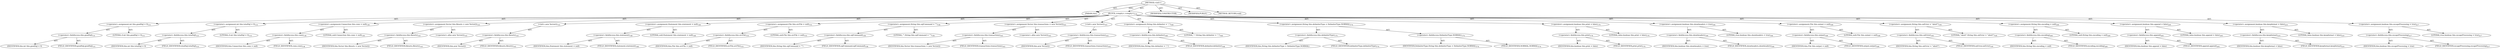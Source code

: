 digraph "&lt;init&gt;" {  
"111669149723" [label = <(METHOD,&lt;init&gt;)> ]
"115964117040" [label = <(PARAM,this)> ]
"25769803878" [label = <(BLOCK,&lt;empty&gt;,&lt;empty&gt;)<SUB>116</SUB>> ]
"30064771512" [label = <(&lt;operator&gt;.assignment,int this.goodSql = 0)<SUB>131</SUB>> ]
"30064771513" [label = <(&lt;operator&gt;.fieldAccess,this.goodSql)<SUB>131</SUB>> ]
"68719477084" [label = <(IDENTIFIER,this,int this.goodSql = 0)> ]
"55834574962" [label = <(FIELD_IDENTIFIER,goodSql,goodSql)<SUB>131</SUB>> ]
"90194313286" [label = <(LITERAL,0,int this.goodSql = 0)<SUB>131</SUB>> ]
"30064771514" [label = <(&lt;operator&gt;.assignment,int this.totalSql = 0)<SUB>133</SUB>> ]
"30064771515" [label = <(&lt;operator&gt;.fieldAccess,this.totalSql)<SUB>133</SUB>> ]
"68719477085" [label = <(IDENTIFIER,this,int this.totalSql = 0)> ]
"55834574963" [label = <(FIELD_IDENTIFIER,totalSql,totalSql)<SUB>133</SUB>> ]
"90194313287" [label = <(LITERAL,0,int this.totalSql = 0)<SUB>133</SUB>> ]
"30064771516" [label = <(&lt;operator&gt;.assignment,Connection this.conn = null)<SUB>138</SUB>> ]
"30064771517" [label = <(&lt;operator&gt;.fieldAccess,this.conn)<SUB>138</SUB>> ]
"68719477086" [label = <(IDENTIFIER,this,Connection this.conn = null)> ]
"55834574964" [label = <(FIELD_IDENTIFIER,conn,conn)<SUB>138</SUB>> ]
"90194313288" [label = <(LITERAL,null,Connection this.conn = null)<SUB>138</SUB>> ]
"30064771518" [label = <(&lt;operator&gt;.assignment,Vector this.filesets = new Vector())<SUB>143</SUB>> ]
"30064771519" [label = <(&lt;operator&gt;.fieldAccess,this.filesets)<SUB>143</SUB>> ]
"68719477087" [label = <(IDENTIFIER,this,Vector this.filesets = new Vector())> ]
"55834574965" [label = <(FIELD_IDENTIFIER,filesets,filesets)<SUB>143</SUB>> ]
"30064771520" [label = <(&lt;operator&gt;.alloc,new Vector())<SUB>143</SUB>> ]
"30064771521" [label = <(&lt;init&gt;,new Vector())<SUB>143</SUB>> ]
"30064771522" [label = <(&lt;operator&gt;.fieldAccess,this.filesets)<SUB>143</SUB>> ]
"68719477088" [label = <(IDENTIFIER,this,new Vector())> ]
"55834574966" [label = <(FIELD_IDENTIFIER,filesets,filesets)<SUB>143</SUB>> ]
"30064771523" [label = <(&lt;operator&gt;.assignment,Statement this.statement = null)<SUB>148</SUB>> ]
"30064771524" [label = <(&lt;operator&gt;.fieldAccess,this.statement)<SUB>148</SUB>> ]
"68719477089" [label = <(IDENTIFIER,this,Statement this.statement = null)> ]
"55834574967" [label = <(FIELD_IDENTIFIER,statement,statement)<SUB>148</SUB>> ]
"90194313289" [label = <(LITERAL,null,Statement this.statement = null)<SUB>148</SUB>> ]
"30064771525" [label = <(&lt;operator&gt;.assignment,File this.srcFile = null)<SUB>153</SUB>> ]
"30064771526" [label = <(&lt;operator&gt;.fieldAccess,this.srcFile)<SUB>153</SUB>> ]
"68719477090" [label = <(IDENTIFIER,this,File this.srcFile = null)> ]
"55834574968" [label = <(FIELD_IDENTIFIER,srcFile,srcFile)<SUB>153</SUB>> ]
"90194313290" [label = <(LITERAL,null,File this.srcFile = null)<SUB>153</SUB>> ]
"30064771527" [label = <(&lt;operator&gt;.assignment,String this.sqlCommand = &quot;&quot;)<SUB>158</SUB>> ]
"30064771528" [label = <(&lt;operator&gt;.fieldAccess,this.sqlCommand)<SUB>158</SUB>> ]
"68719477091" [label = <(IDENTIFIER,this,String this.sqlCommand = &quot;&quot;)> ]
"55834574969" [label = <(FIELD_IDENTIFIER,sqlCommand,sqlCommand)<SUB>158</SUB>> ]
"90194313291" [label = <(LITERAL,&quot;&quot;,String this.sqlCommand = &quot;&quot;)<SUB>158</SUB>> ]
"30064771529" [label = <(&lt;operator&gt;.assignment,Vector this.transactions = new Vector())<SUB>163</SUB>> ]
"30064771530" [label = <(&lt;operator&gt;.fieldAccess,this.transactions)<SUB>163</SUB>> ]
"68719477092" [label = <(IDENTIFIER,this,Vector this.transactions = new Vector())> ]
"55834574970" [label = <(FIELD_IDENTIFIER,transactions,transactions)<SUB>163</SUB>> ]
"30064771531" [label = <(&lt;operator&gt;.alloc,new Vector())<SUB>163</SUB>> ]
"30064771532" [label = <(&lt;init&gt;,new Vector())<SUB>163</SUB>> ]
"30064771533" [label = <(&lt;operator&gt;.fieldAccess,this.transactions)<SUB>163</SUB>> ]
"68719477093" [label = <(IDENTIFIER,this,new Vector())> ]
"55834574971" [label = <(FIELD_IDENTIFIER,transactions,transactions)<SUB>163</SUB>> ]
"30064771534" [label = <(&lt;operator&gt;.assignment,String this.delimiter = &quot;;&quot;)<SUB>168</SUB>> ]
"30064771535" [label = <(&lt;operator&gt;.fieldAccess,this.delimiter)<SUB>168</SUB>> ]
"68719477094" [label = <(IDENTIFIER,this,String this.delimiter = &quot;;&quot;)> ]
"55834574972" [label = <(FIELD_IDENTIFIER,delimiter,delimiter)<SUB>168</SUB>> ]
"90194313292" [label = <(LITERAL,&quot;;&quot;,String this.delimiter = &quot;;&quot;)<SUB>168</SUB>> ]
"30064771536" [label = <(&lt;operator&gt;.assignment,String this.delimiterType = DelimiterType.NORMAL)<SUB>174</SUB>> ]
"30064771537" [label = <(&lt;operator&gt;.fieldAccess,this.delimiterType)<SUB>174</SUB>> ]
"68719477095" [label = <(IDENTIFIER,this,String this.delimiterType = DelimiterType.NORMAL)> ]
"55834574973" [label = <(FIELD_IDENTIFIER,delimiterType,delimiterType)<SUB>174</SUB>> ]
"30064771538" [label = <(&lt;operator&gt;.fieldAccess,DelimiterType.NORMAL)<SUB>174</SUB>> ]
"68719477096" [label = <(IDENTIFIER,DelimiterType,String this.delimiterType = DelimiterType.NORMAL)<SUB>174</SUB>> ]
"55834574974" [label = <(FIELD_IDENTIFIER,NORMAL,NORMAL)<SUB>174</SUB>> ]
"30064771539" [label = <(&lt;operator&gt;.assignment,boolean this.print = false)<SUB>179</SUB>> ]
"30064771540" [label = <(&lt;operator&gt;.fieldAccess,this.print)<SUB>179</SUB>> ]
"68719477097" [label = <(IDENTIFIER,this,boolean this.print = false)> ]
"55834574975" [label = <(FIELD_IDENTIFIER,print,print)<SUB>179</SUB>> ]
"90194313293" [label = <(LITERAL,false,boolean this.print = false)<SUB>179</SUB>> ]
"30064771541" [label = <(&lt;operator&gt;.assignment,boolean this.showheaders = true)<SUB>184</SUB>> ]
"30064771542" [label = <(&lt;operator&gt;.fieldAccess,this.showheaders)<SUB>184</SUB>> ]
"68719477098" [label = <(IDENTIFIER,this,boolean this.showheaders = true)> ]
"55834574976" [label = <(FIELD_IDENTIFIER,showheaders,showheaders)<SUB>184</SUB>> ]
"90194313294" [label = <(LITERAL,true,boolean this.showheaders = true)<SUB>184</SUB>> ]
"30064771543" [label = <(&lt;operator&gt;.assignment,File this.output = null)<SUB>189</SUB>> ]
"30064771544" [label = <(&lt;operator&gt;.fieldAccess,this.output)<SUB>189</SUB>> ]
"68719477099" [label = <(IDENTIFIER,this,File this.output = null)> ]
"55834574977" [label = <(FIELD_IDENTIFIER,output,output)<SUB>189</SUB>> ]
"90194313295" [label = <(LITERAL,null,File this.output = null)<SUB>189</SUB>> ]
"30064771545" [label = <(&lt;operator&gt;.assignment,String this.onError = &quot;abort&quot;)<SUB>195</SUB>> ]
"30064771546" [label = <(&lt;operator&gt;.fieldAccess,this.onError)<SUB>195</SUB>> ]
"68719477100" [label = <(IDENTIFIER,this,String this.onError = &quot;abort&quot;)> ]
"55834574978" [label = <(FIELD_IDENTIFIER,onError,onError)<SUB>195</SUB>> ]
"90194313296" [label = <(LITERAL,&quot;abort&quot;,String this.onError = &quot;abort&quot;)<SUB>195</SUB>> ]
"30064771547" [label = <(&lt;operator&gt;.assignment,String this.encoding = null)<SUB>200</SUB>> ]
"30064771548" [label = <(&lt;operator&gt;.fieldAccess,this.encoding)<SUB>200</SUB>> ]
"68719477101" [label = <(IDENTIFIER,this,String this.encoding = null)> ]
"55834574979" [label = <(FIELD_IDENTIFIER,encoding,encoding)<SUB>200</SUB>> ]
"90194313297" [label = <(LITERAL,null,String this.encoding = null)<SUB>200</SUB>> ]
"30064771549" [label = <(&lt;operator&gt;.assignment,boolean this.append = false)<SUB>205</SUB>> ]
"30064771550" [label = <(&lt;operator&gt;.fieldAccess,this.append)<SUB>205</SUB>> ]
"68719477102" [label = <(IDENTIFIER,this,boolean this.append = false)> ]
"55834574980" [label = <(FIELD_IDENTIFIER,append,append)<SUB>205</SUB>> ]
"90194313298" [label = <(LITERAL,false,boolean this.append = false)<SUB>205</SUB>> ]
"30064771551" [label = <(&lt;operator&gt;.assignment,boolean this.keepformat = false)<SUB>210</SUB>> ]
"30064771552" [label = <(&lt;operator&gt;.fieldAccess,this.keepformat)<SUB>210</SUB>> ]
"68719477103" [label = <(IDENTIFIER,this,boolean this.keepformat = false)> ]
"55834574981" [label = <(FIELD_IDENTIFIER,keepformat,keepformat)<SUB>210</SUB>> ]
"90194313299" [label = <(LITERAL,false,boolean this.keepformat = false)<SUB>210</SUB>> ]
"30064771553" [label = <(&lt;operator&gt;.assignment,boolean this.escapeProcessing = true)<SUB>217</SUB>> ]
"30064771554" [label = <(&lt;operator&gt;.fieldAccess,this.escapeProcessing)<SUB>217</SUB>> ]
"68719477104" [label = <(IDENTIFIER,this,boolean this.escapeProcessing = true)> ]
"55834574982" [label = <(FIELD_IDENTIFIER,escapeProcessing,escapeProcessing)<SUB>217</SUB>> ]
"90194313300" [label = <(LITERAL,true,boolean this.escapeProcessing = true)<SUB>217</SUB>> ]
"133143986256" [label = <(MODIFIER,CONSTRUCTOR)> ]
"133143986257" [label = <(MODIFIER,PUBLIC)> ]
"128849018907" [label = <(METHOD_RETURN,void)> ]
  "111669149723" -> "115964117040"  [ label = "AST: "] 
  "111669149723" -> "25769803878"  [ label = "AST: "] 
  "111669149723" -> "133143986256"  [ label = "AST: "] 
  "111669149723" -> "133143986257"  [ label = "AST: "] 
  "111669149723" -> "128849018907"  [ label = "AST: "] 
  "25769803878" -> "30064771512"  [ label = "AST: "] 
  "25769803878" -> "30064771514"  [ label = "AST: "] 
  "25769803878" -> "30064771516"  [ label = "AST: "] 
  "25769803878" -> "30064771518"  [ label = "AST: "] 
  "25769803878" -> "30064771521"  [ label = "AST: "] 
  "25769803878" -> "30064771523"  [ label = "AST: "] 
  "25769803878" -> "30064771525"  [ label = "AST: "] 
  "25769803878" -> "30064771527"  [ label = "AST: "] 
  "25769803878" -> "30064771529"  [ label = "AST: "] 
  "25769803878" -> "30064771532"  [ label = "AST: "] 
  "25769803878" -> "30064771534"  [ label = "AST: "] 
  "25769803878" -> "30064771536"  [ label = "AST: "] 
  "25769803878" -> "30064771539"  [ label = "AST: "] 
  "25769803878" -> "30064771541"  [ label = "AST: "] 
  "25769803878" -> "30064771543"  [ label = "AST: "] 
  "25769803878" -> "30064771545"  [ label = "AST: "] 
  "25769803878" -> "30064771547"  [ label = "AST: "] 
  "25769803878" -> "30064771549"  [ label = "AST: "] 
  "25769803878" -> "30064771551"  [ label = "AST: "] 
  "25769803878" -> "30064771553"  [ label = "AST: "] 
  "30064771512" -> "30064771513"  [ label = "AST: "] 
  "30064771512" -> "90194313286"  [ label = "AST: "] 
  "30064771513" -> "68719477084"  [ label = "AST: "] 
  "30064771513" -> "55834574962"  [ label = "AST: "] 
  "30064771514" -> "30064771515"  [ label = "AST: "] 
  "30064771514" -> "90194313287"  [ label = "AST: "] 
  "30064771515" -> "68719477085"  [ label = "AST: "] 
  "30064771515" -> "55834574963"  [ label = "AST: "] 
  "30064771516" -> "30064771517"  [ label = "AST: "] 
  "30064771516" -> "90194313288"  [ label = "AST: "] 
  "30064771517" -> "68719477086"  [ label = "AST: "] 
  "30064771517" -> "55834574964"  [ label = "AST: "] 
  "30064771518" -> "30064771519"  [ label = "AST: "] 
  "30064771518" -> "30064771520"  [ label = "AST: "] 
  "30064771519" -> "68719477087"  [ label = "AST: "] 
  "30064771519" -> "55834574965"  [ label = "AST: "] 
  "30064771521" -> "30064771522"  [ label = "AST: "] 
  "30064771522" -> "68719477088"  [ label = "AST: "] 
  "30064771522" -> "55834574966"  [ label = "AST: "] 
  "30064771523" -> "30064771524"  [ label = "AST: "] 
  "30064771523" -> "90194313289"  [ label = "AST: "] 
  "30064771524" -> "68719477089"  [ label = "AST: "] 
  "30064771524" -> "55834574967"  [ label = "AST: "] 
  "30064771525" -> "30064771526"  [ label = "AST: "] 
  "30064771525" -> "90194313290"  [ label = "AST: "] 
  "30064771526" -> "68719477090"  [ label = "AST: "] 
  "30064771526" -> "55834574968"  [ label = "AST: "] 
  "30064771527" -> "30064771528"  [ label = "AST: "] 
  "30064771527" -> "90194313291"  [ label = "AST: "] 
  "30064771528" -> "68719477091"  [ label = "AST: "] 
  "30064771528" -> "55834574969"  [ label = "AST: "] 
  "30064771529" -> "30064771530"  [ label = "AST: "] 
  "30064771529" -> "30064771531"  [ label = "AST: "] 
  "30064771530" -> "68719477092"  [ label = "AST: "] 
  "30064771530" -> "55834574970"  [ label = "AST: "] 
  "30064771532" -> "30064771533"  [ label = "AST: "] 
  "30064771533" -> "68719477093"  [ label = "AST: "] 
  "30064771533" -> "55834574971"  [ label = "AST: "] 
  "30064771534" -> "30064771535"  [ label = "AST: "] 
  "30064771534" -> "90194313292"  [ label = "AST: "] 
  "30064771535" -> "68719477094"  [ label = "AST: "] 
  "30064771535" -> "55834574972"  [ label = "AST: "] 
  "30064771536" -> "30064771537"  [ label = "AST: "] 
  "30064771536" -> "30064771538"  [ label = "AST: "] 
  "30064771537" -> "68719477095"  [ label = "AST: "] 
  "30064771537" -> "55834574973"  [ label = "AST: "] 
  "30064771538" -> "68719477096"  [ label = "AST: "] 
  "30064771538" -> "55834574974"  [ label = "AST: "] 
  "30064771539" -> "30064771540"  [ label = "AST: "] 
  "30064771539" -> "90194313293"  [ label = "AST: "] 
  "30064771540" -> "68719477097"  [ label = "AST: "] 
  "30064771540" -> "55834574975"  [ label = "AST: "] 
  "30064771541" -> "30064771542"  [ label = "AST: "] 
  "30064771541" -> "90194313294"  [ label = "AST: "] 
  "30064771542" -> "68719477098"  [ label = "AST: "] 
  "30064771542" -> "55834574976"  [ label = "AST: "] 
  "30064771543" -> "30064771544"  [ label = "AST: "] 
  "30064771543" -> "90194313295"  [ label = "AST: "] 
  "30064771544" -> "68719477099"  [ label = "AST: "] 
  "30064771544" -> "55834574977"  [ label = "AST: "] 
  "30064771545" -> "30064771546"  [ label = "AST: "] 
  "30064771545" -> "90194313296"  [ label = "AST: "] 
  "30064771546" -> "68719477100"  [ label = "AST: "] 
  "30064771546" -> "55834574978"  [ label = "AST: "] 
  "30064771547" -> "30064771548"  [ label = "AST: "] 
  "30064771547" -> "90194313297"  [ label = "AST: "] 
  "30064771548" -> "68719477101"  [ label = "AST: "] 
  "30064771548" -> "55834574979"  [ label = "AST: "] 
  "30064771549" -> "30064771550"  [ label = "AST: "] 
  "30064771549" -> "90194313298"  [ label = "AST: "] 
  "30064771550" -> "68719477102"  [ label = "AST: "] 
  "30064771550" -> "55834574980"  [ label = "AST: "] 
  "30064771551" -> "30064771552"  [ label = "AST: "] 
  "30064771551" -> "90194313299"  [ label = "AST: "] 
  "30064771552" -> "68719477103"  [ label = "AST: "] 
  "30064771552" -> "55834574981"  [ label = "AST: "] 
  "30064771553" -> "30064771554"  [ label = "AST: "] 
  "30064771553" -> "90194313300"  [ label = "AST: "] 
  "30064771554" -> "68719477104"  [ label = "AST: "] 
  "30064771554" -> "55834574982"  [ label = "AST: "] 
  "111669149723" -> "115964117040"  [ label = "DDG: "] 
}
